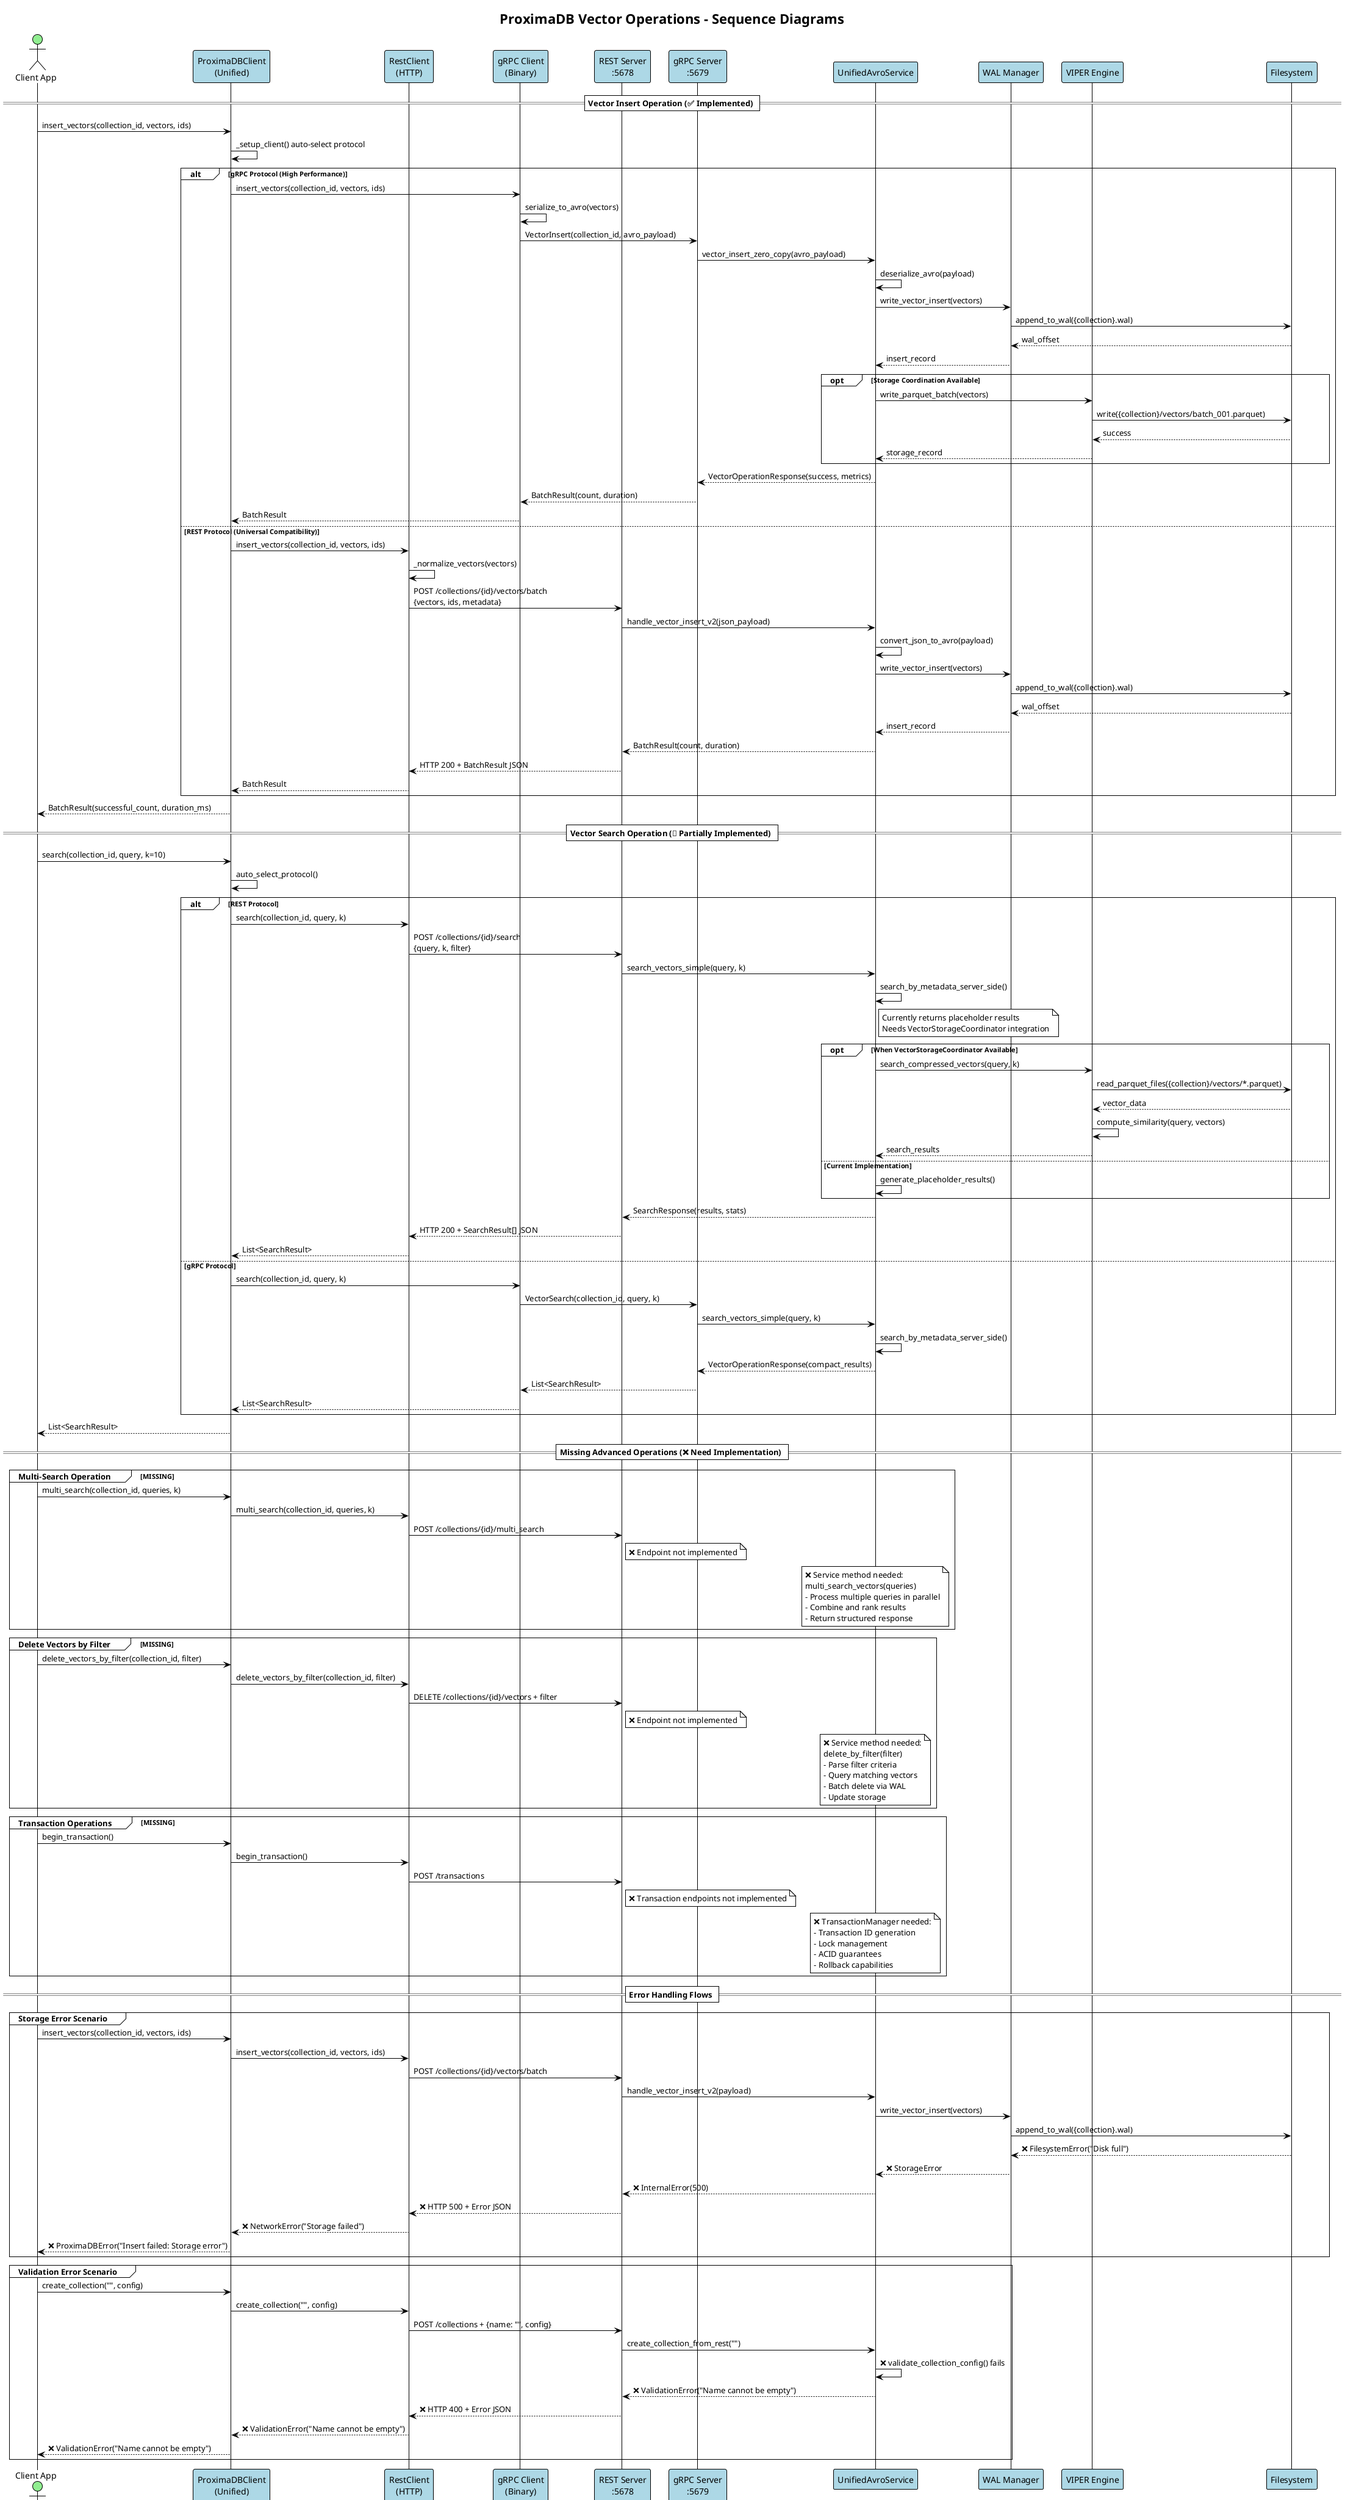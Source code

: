 @startuml Vector_Operations_Sequence
!theme plain
skinparam backgroundColor white
skinparam participantBackgroundColor lightblue
skinparam actorBackgroundColor lightgreen

title ProximaDB Vector Operations - Sequence Diagrams

actor "Client App" as Client
participant "ProximaDBClient\n(Unified)" as UC
participant "RestClient\n(HTTP)" as RC
participant "gRPC Client\n(Binary)" as GC
participant "REST Server\n:5678" as RS
participant "gRPC Server\n:5679" as GS
participant "UnifiedAvroService" as UAS
participant "WAL Manager" as WAL
participant "VIPER Engine" as VIPER
participant "Filesystem" as FS

== Vector Insert Operation (✅ Implemented) ==

Client -> UC : insert_vectors(collection_id, vectors, ids)
UC -> UC : _setup_client() auto-select protocol

alt gRPC Protocol (High Performance)
    UC -> GC : insert_vectors(collection_id, vectors, ids)
    GC -> GC : serialize_to_avro(vectors)
    GC -> GS : VectorInsert(collection_id, avro_payload)
    GS -> UAS : vector_insert_zero_copy(avro_payload)
    
    UAS -> UAS : deserialize_avro(payload)
    UAS -> WAL : write_vector_insert(vectors)
    WAL -> FS : append_to_wal({collection}.wal)
    FS --> WAL : wal_offset
    WAL --> UAS : insert_record
    
    opt Storage Coordination Available
        UAS -> VIPER : write_parquet_batch(vectors)
        VIPER -> FS : write({collection}/vectors/batch_001.parquet)
        FS --> VIPER : success
        VIPER --> UAS : storage_record
    end
    
    UAS --> GS : VectorOperationResponse(success, metrics)
    GS --> GC : BatchResult(count, duration)
    GC --> UC : BatchResult
    
else REST Protocol (Universal Compatibility)
    UC -> RC : insert_vectors(collection_id, vectors, ids)
    RC -> RC : _normalize_vectors(vectors)
    RC -> RS : POST /collections/{id}/vectors/batch\n{vectors, ids, metadata}
    RS -> UAS : handle_vector_insert_v2(json_payload)
    
    UAS -> UAS : convert_json_to_avro(payload)
    UAS -> WAL : write_vector_insert(vectors)
    WAL -> FS : append_to_wal({collection}.wal)
    FS --> WAL : wal_offset
    WAL --> UAS : insert_record
    
    UAS --> RS : BatchResult(count, duration)
    RS --> RC : HTTP 200 + BatchResult JSON
    RC --> UC : BatchResult
end

UC --> Client : BatchResult(successful_count, duration_ms)

== Vector Search Operation (🚧 Partially Implemented) ==

Client -> UC : search(collection_id, query, k=10)
UC -> UC : auto_select_protocol()

alt REST Protocol
    UC -> RC : search(collection_id, query, k)
    RC -> RS : POST /collections/{id}/search\n{query, k, filter}
    RS -> UAS : search_vectors_simple(query, k)
    
    UAS -> UAS : search_by_metadata_server_side()
    note right UAS : Currently returns placeholder results\nNeeds VectorStorageCoordinator integration
    
    opt When VectorStorageCoordinator Available
        UAS -> VIPER : search_compressed_vectors(query, k)
        VIPER -> FS : read_parquet_files({collection}/vectors/*.parquet)
        FS --> VIPER : vector_data
        VIPER -> VIPER : compute_similarity(query, vectors)
        VIPER --> UAS : search_results
    else Current Implementation
        UAS -> UAS : generate_placeholder_results()
    end
    
    UAS --> RS : SearchResponse(results, stats)
    RS --> RC : HTTP 200 + SearchResult[] JSON
    RC --> UC : List<SearchResult>

else gRPC Protocol  
    UC -> GC : search(collection_id, query, k)
    GC -> GS : VectorSearch(collection_id, query, k)
    GS -> UAS : search_vectors_simple(query, k)
    
    ' Same logic as REST
    UAS -> UAS : search_by_metadata_server_side()
    UAS --> GS : VectorOperationResponse(compact_results)
    GS --> GC : List<SearchResult>
    GC --> UC : List<SearchResult>
end

UC --> Client : List<SearchResult>

== Missing Advanced Operations (❌ Need Implementation) ==

group Multi-Search Operation [MISSING]
    Client -> UC : multi_search(collection_id, queries, k)
    UC -> RC : multi_search(collection_id, queries, k)
    RC -> RS : POST /collections/{id}/multi_search
    note right RS : ❌ Endpoint not implemented
    
    note over UAS : ❌ Service method needed:\nmulti_search_vectors(queries)\n- Process multiple queries in parallel\n- Combine and rank results\n- Return structured response
end

group Delete Vectors by Filter [MISSING]  
    Client -> UC : delete_vectors_by_filter(collection_id, filter)
    UC -> RC : delete_vectors_by_filter(collection_id, filter)
    RC -> RS : DELETE /collections/{id}/vectors + filter
    note right RS : ❌ Endpoint not implemented
    
    note over UAS : ❌ Service method needed:\ndelete_by_filter(filter)\n- Parse filter criteria\n- Query matching vectors\n- Batch delete via WAL\n- Update storage
end

group Transaction Operations [MISSING]
    Client -> UC : begin_transaction()
    UC -> RC : begin_transaction()
    RC -> RS : POST /transactions
    note right RS : ❌ Transaction endpoints not implemented
    
    note over UAS : ❌ TransactionManager needed:\n- Transaction ID generation\n- Lock management\n- ACID guarantees\n- Rollback capabilities
end

== Error Handling Flows ==

group Storage Error Scenario
    Client -> UC : insert_vectors(collection_id, vectors, ids)
    UC -> RC : insert_vectors(collection_id, vectors, ids)
    RC -> RS : POST /collections/{id}/vectors/batch
    RS -> UAS : handle_vector_insert_v2(payload)
    UAS -> WAL : write_vector_insert(vectors)
    WAL -> FS : append_to_wal({collection}.wal)
    FS --> WAL : ❌ FilesystemError("Disk full")
    WAL --> UAS : ❌ StorageError
    UAS --> RS : ❌ InternalError(500)
    RS --> RC : ❌ HTTP 500 + Error JSON
    RC --> UC : ❌ NetworkError("Storage failed")
    UC --> Client : ❌ ProximaDBError("Insert failed: Storage error")
end

group Validation Error Scenario
    Client -> UC : create_collection("", config)  
    UC -> RC : create_collection("", config)
    RC -> RS : POST /collections + {name: "", config}
    RS -> UAS : create_collection_from_rest("")
    UAS -> UAS : ❌ validate_collection_config() fails
    UAS --> RS : ❌ ValidationError("Name cannot be empty")
    RS --> RC : ❌ HTTP 400 + Error JSON
    RC --> UC : ❌ ValidationError("Name cannot be empty")
    UC --> Client : ❌ ValidationError("Name cannot be empty")
end

@enduml